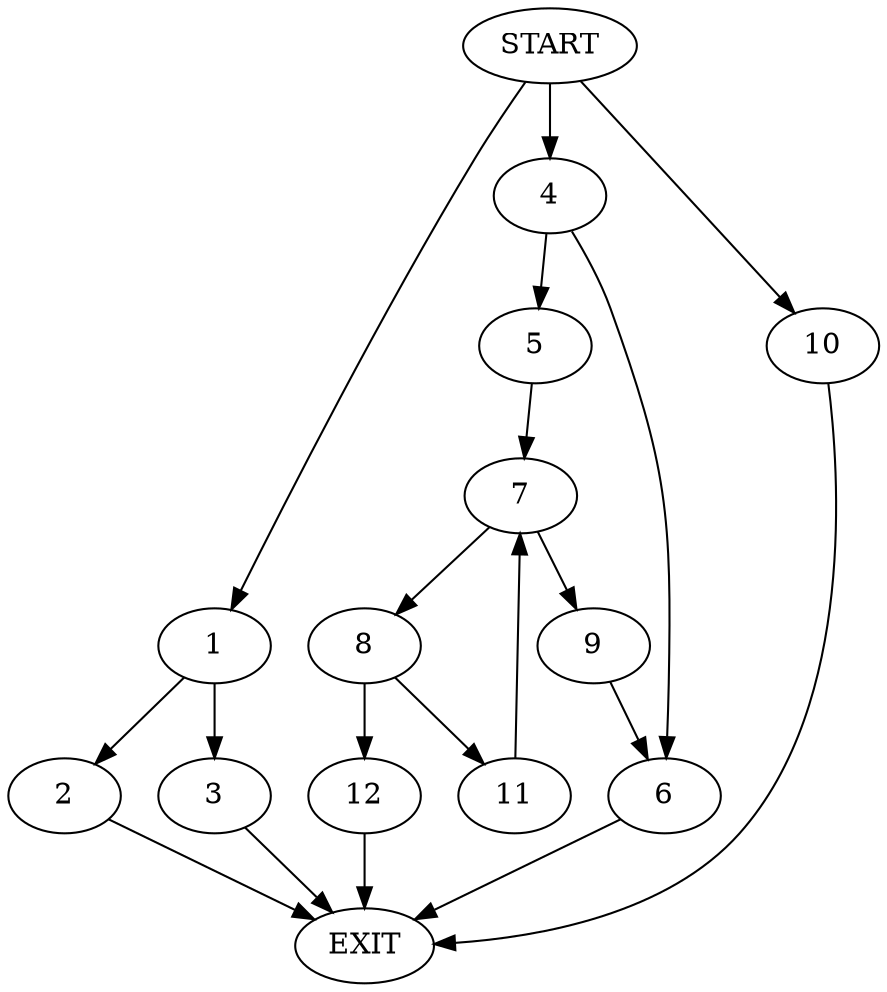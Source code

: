 digraph {
0 [label="START"]
13 [label="EXIT"]
0 -> 1
1 -> 2
1 -> 3
3 -> 13
2 -> 13
0 -> 4
4 -> 5
4 -> 6
5 -> 7
6 -> 13
7 -> 8
7 -> 9
0 -> 10
10 -> 13
8 -> 11
8 -> 12
9 -> 6
11 -> 7
12 -> 13
}
